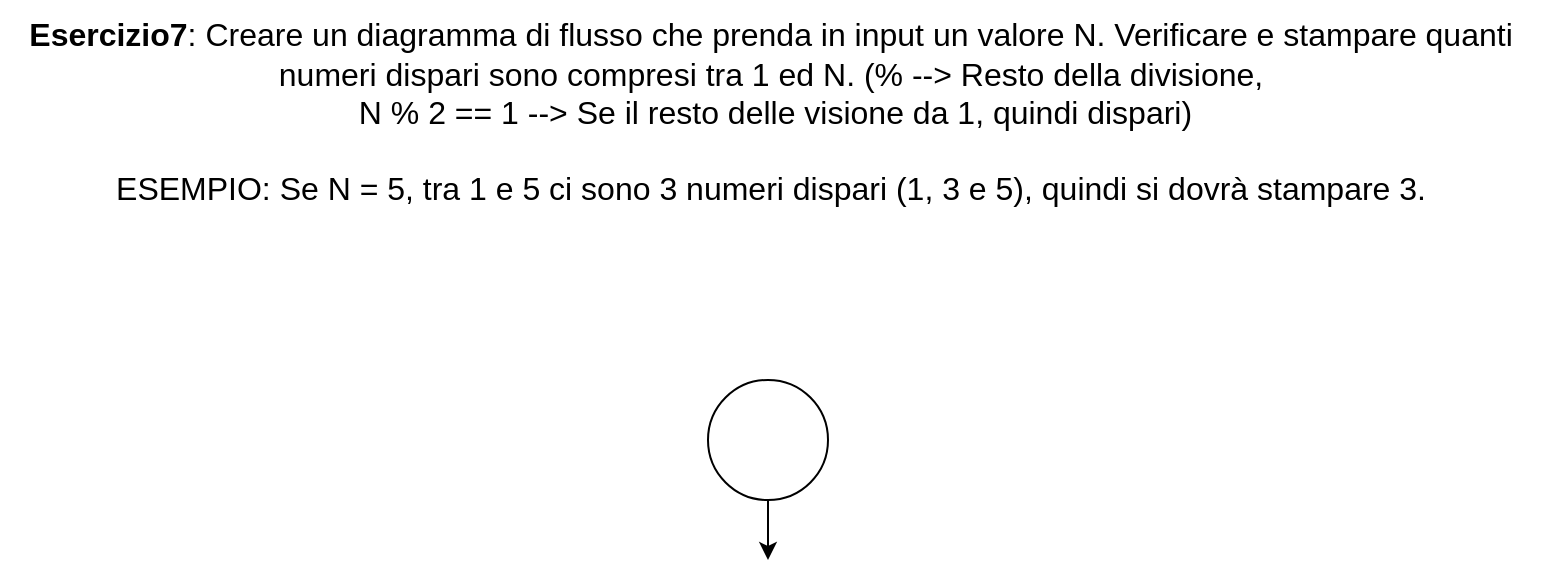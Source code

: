 <mxfile version="26.0.6">
  <diagram name="Pagina-1" id="CEtmXKXBpQeazpoTnXLW">
    <mxGraphModel grid="1" page="1" gridSize="10" guides="1" tooltips="1" connect="1" arrows="1" fold="1" pageScale="1" pageWidth="827" pageHeight="1169" math="0" shadow="0">
      <root>
        <mxCell id="0" />
        <mxCell id="1" parent="0" />
        <mxCell id="4BkYFdHEoDKxAdIRVf8H-1" value="&lt;b&gt;Esercizio7&lt;/b&gt;: Creare un diagramma di flusso che prenda in input un valore N. Verificare e stampare quanti&lt;div&gt;numeri dispari sono compresi tra 1 ed N. (% --&amp;gt; Resto della divisione,&lt;/div&gt;&lt;div&gt;&amp;nbsp;N % 2 == 1 --&amp;gt; Se il resto delle visione da 1, quindi dispari)&lt;/div&gt;&lt;div&gt;&lt;br&gt;&lt;/div&gt;&lt;div&gt;ESEMPIO: Se N = 5, tra 1 e 5 ci sono 3 numeri dispari (1, 3 e 5), quindi si dovrà stampare 3.&lt;br&gt;&lt;div&gt;&lt;br&gt;&lt;/div&gt;&lt;div&gt;&lt;br&gt;&lt;/div&gt;&lt;/div&gt;" style="text;html=1;align=center;verticalAlign=middle;resizable=0;points=[];autosize=1;strokeColor=none;fillColor=none;fontSize=16;" vertex="1" parent="1">
          <mxGeometry x="30" y="40" width="770" height="150" as="geometry" />
        </mxCell>
        <mxCell id="9bKwdA7hy9PmW3QkmbJh-2" value="" style="edgeStyle=orthogonalEdgeStyle;rounded=0;orthogonalLoop=1;jettySize=auto;html=1;" edge="1" parent="1" source="FAgFWN2JOPpdHGK5piLw-1">
          <mxGeometry relative="1" as="geometry">
            <mxPoint x="414" y="320" as="targetPoint" />
          </mxGeometry>
        </mxCell>
        <mxCell id="FAgFWN2JOPpdHGK5piLw-1" value="" style="ellipse;whiteSpace=wrap;html=1;aspect=fixed;" vertex="1" parent="1">
          <mxGeometry x="384" y="230" width="60" height="60" as="geometry" />
        </mxCell>
      </root>
    </mxGraphModel>
  </diagram>
</mxfile>
